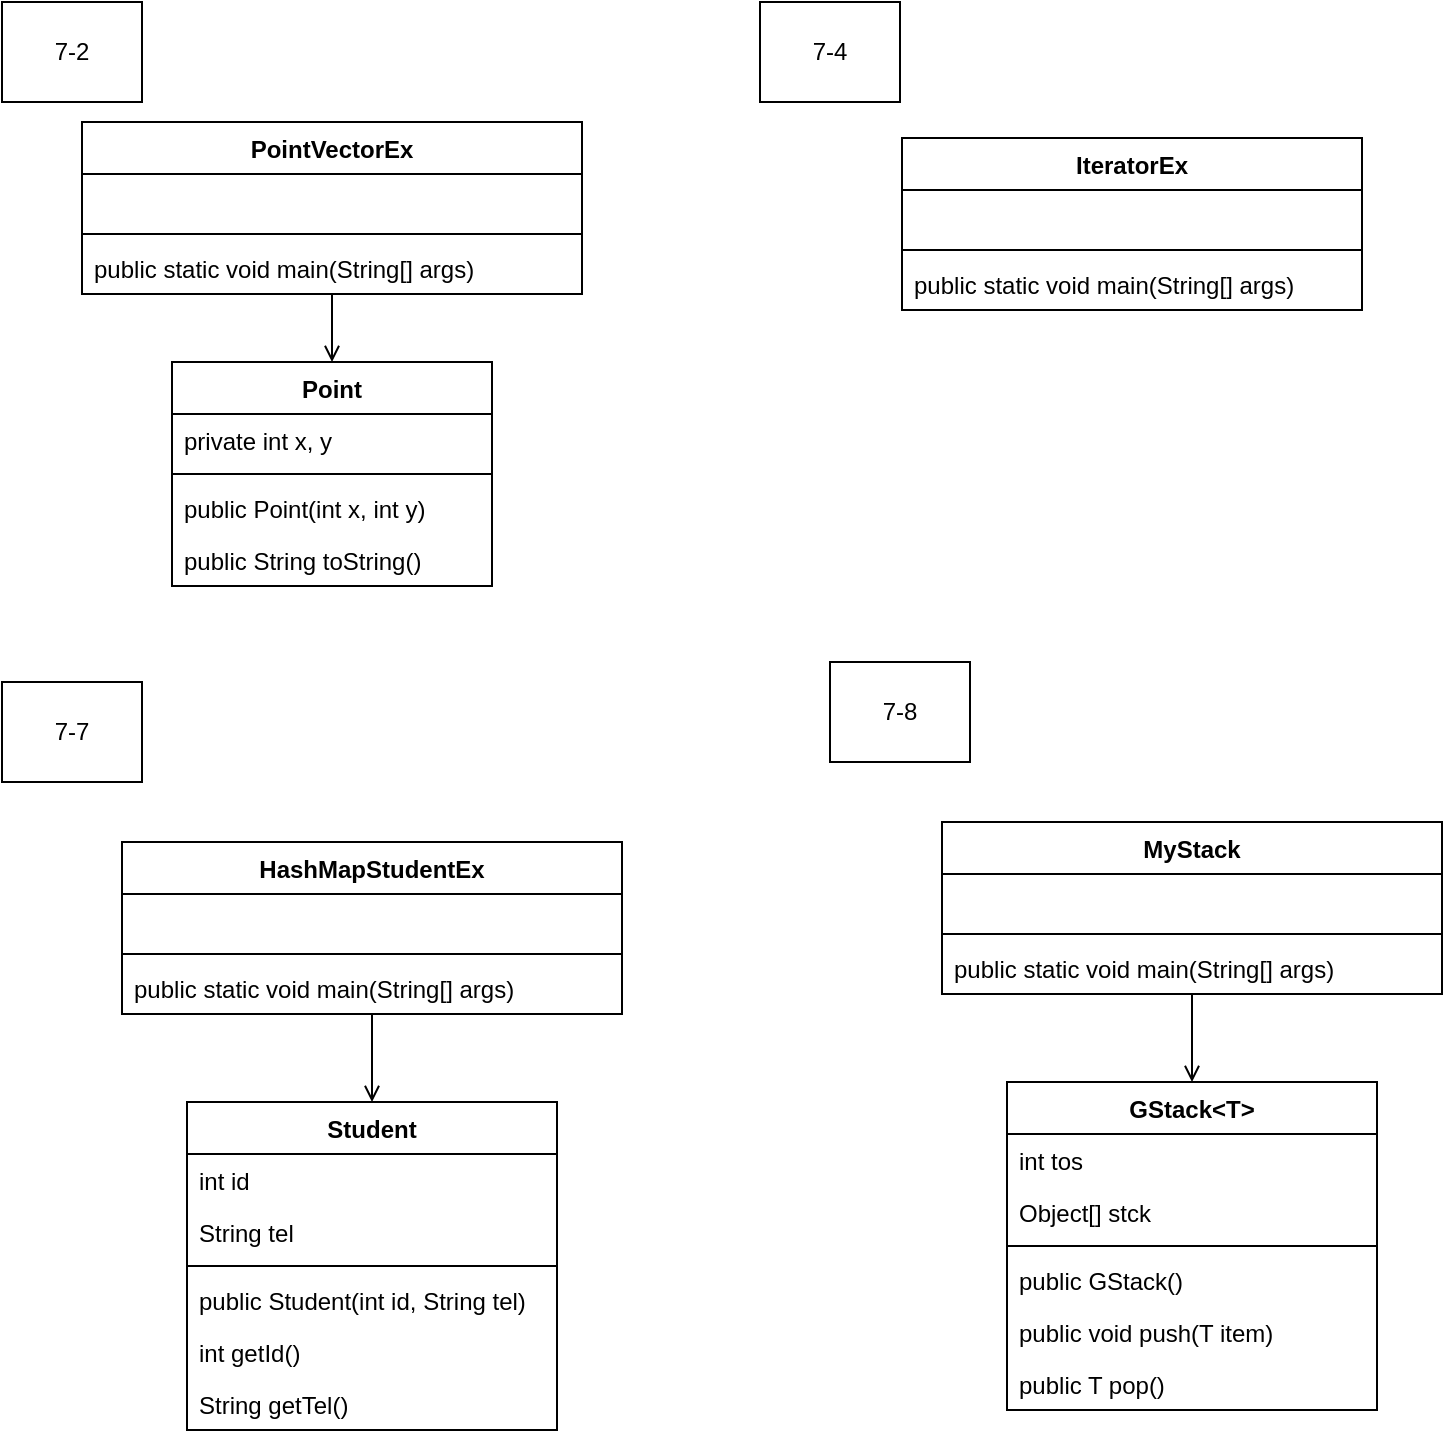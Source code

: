 <mxfile version="14.6.0" type="github">
  <diagram id="iwtJbZ1Wb9TnL9mxIkdo" name="페이지-1">
    <mxGraphModel dx="1066" dy="627" grid="1" gridSize="10" guides="1" tooltips="1" connect="1" arrows="1" fold="1" page="1" pageScale="1" pageWidth="827" pageHeight="1169" math="0" shadow="0">
      <root>
        <mxCell id="0" />
        <mxCell id="1" parent="0" />
        <mxCell id="0WUtd4U0cj4JIALDPt5W-1" value="Point" style="swimlane;fontStyle=1;align=center;verticalAlign=top;childLayout=stackLayout;horizontal=1;startSize=26;horizontalStack=0;resizeParent=1;resizeParentMax=0;resizeLast=0;collapsible=1;marginBottom=0;" vertex="1" parent="1">
          <mxGeometry x="85" y="180" width="160" height="112" as="geometry" />
        </mxCell>
        <mxCell id="0WUtd4U0cj4JIALDPt5W-2" value="private int x, y" style="text;strokeColor=none;fillColor=none;align=left;verticalAlign=top;spacingLeft=4;spacingRight=4;overflow=hidden;rotatable=0;points=[[0,0.5],[1,0.5]];portConstraint=eastwest;" vertex="1" parent="0WUtd4U0cj4JIALDPt5W-1">
          <mxGeometry y="26" width="160" height="26" as="geometry" />
        </mxCell>
        <mxCell id="0WUtd4U0cj4JIALDPt5W-3" value="" style="line;strokeWidth=1;fillColor=none;align=left;verticalAlign=middle;spacingTop=-1;spacingLeft=3;spacingRight=3;rotatable=0;labelPosition=right;points=[];portConstraint=eastwest;" vertex="1" parent="0WUtd4U0cj4JIALDPt5W-1">
          <mxGeometry y="52" width="160" height="8" as="geometry" />
        </mxCell>
        <mxCell id="0WUtd4U0cj4JIALDPt5W-9" value="public Point(int x, int y)" style="text;strokeColor=none;fillColor=none;align=left;verticalAlign=top;spacingLeft=4;spacingRight=4;overflow=hidden;rotatable=0;points=[[0,0.5],[1,0.5]];portConstraint=eastwest;" vertex="1" parent="0WUtd4U0cj4JIALDPt5W-1">
          <mxGeometry y="60" width="160" height="26" as="geometry" />
        </mxCell>
        <mxCell id="0WUtd4U0cj4JIALDPt5W-4" value="public String toString()" style="text;strokeColor=none;fillColor=none;align=left;verticalAlign=top;spacingLeft=4;spacingRight=4;overflow=hidden;rotatable=0;points=[[0,0.5],[1,0.5]];portConstraint=eastwest;" vertex="1" parent="0WUtd4U0cj4JIALDPt5W-1">
          <mxGeometry y="86" width="160" height="26" as="geometry" />
        </mxCell>
        <mxCell id="0WUtd4U0cj4JIALDPt5W-10" style="edgeStyle=orthogonalEdgeStyle;rounded=0;orthogonalLoop=1;jettySize=auto;html=1;entryX=0.5;entryY=0;entryDx=0;entryDy=0;endArrow=open;endFill=0;" edge="1" parent="1" source="0WUtd4U0cj4JIALDPt5W-5" target="0WUtd4U0cj4JIALDPt5W-1">
          <mxGeometry relative="1" as="geometry" />
        </mxCell>
        <mxCell id="0WUtd4U0cj4JIALDPt5W-5" value="PointVectorEx" style="swimlane;fontStyle=1;align=center;verticalAlign=top;childLayout=stackLayout;horizontal=1;startSize=26;horizontalStack=0;resizeParent=1;resizeParentMax=0;resizeLast=0;collapsible=1;marginBottom=0;" vertex="1" parent="1">
          <mxGeometry x="40" y="60" width="250" height="86" as="geometry" />
        </mxCell>
        <mxCell id="0WUtd4U0cj4JIALDPt5W-6" value=" " style="text;strokeColor=none;fillColor=none;align=left;verticalAlign=top;spacingLeft=4;spacingRight=4;overflow=hidden;rotatable=0;points=[[0,0.5],[1,0.5]];portConstraint=eastwest;" vertex="1" parent="0WUtd4U0cj4JIALDPt5W-5">
          <mxGeometry y="26" width="250" height="26" as="geometry" />
        </mxCell>
        <mxCell id="0WUtd4U0cj4JIALDPt5W-7" value="" style="line;strokeWidth=1;fillColor=none;align=left;verticalAlign=middle;spacingTop=-1;spacingLeft=3;spacingRight=3;rotatable=0;labelPosition=right;points=[];portConstraint=eastwest;" vertex="1" parent="0WUtd4U0cj4JIALDPt5W-5">
          <mxGeometry y="52" width="250" height="8" as="geometry" />
        </mxCell>
        <mxCell id="0WUtd4U0cj4JIALDPt5W-8" value="public static void main(String[] args)" style="text;strokeColor=none;fillColor=none;align=left;verticalAlign=top;spacingLeft=4;spacingRight=4;overflow=hidden;rotatable=0;points=[[0,0.5],[1,0.5]];portConstraint=eastwest;" vertex="1" parent="0WUtd4U0cj4JIALDPt5W-5">
          <mxGeometry y="60" width="250" height="26" as="geometry" />
        </mxCell>
        <mxCell id="0WUtd4U0cj4JIALDPt5W-11" value="7-2" style="rounded=0;whiteSpace=wrap;html=1;" vertex="1" parent="1">
          <mxGeometry width="70" height="50" as="geometry" />
        </mxCell>
        <mxCell id="0WUtd4U0cj4JIALDPt5W-12" value="7-4" style="rounded=0;whiteSpace=wrap;html=1;" vertex="1" parent="1">
          <mxGeometry x="379" width="70" height="50" as="geometry" />
        </mxCell>
        <mxCell id="0WUtd4U0cj4JIALDPt5W-13" value="IteratorEx" style="swimlane;fontStyle=1;align=center;verticalAlign=top;childLayout=stackLayout;horizontal=1;startSize=26;horizontalStack=0;resizeParent=1;resizeParentMax=0;resizeLast=0;collapsible=1;marginBottom=0;" vertex="1" parent="1">
          <mxGeometry x="450" y="68" width="230" height="86" as="geometry" />
        </mxCell>
        <mxCell id="0WUtd4U0cj4JIALDPt5W-14" value=" " style="text;strokeColor=none;fillColor=none;align=left;verticalAlign=top;spacingLeft=4;spacingRight=4;overflow=hidden;rotatable=0;points=[[0,0.5],[1,0.5]];portConstraint=eastwest;" vertex="1" parent="0WUtd4U0cj4JIALDPt5W-13">
          <mxGeometry y="26" width="230" height="26" as="geometry" />
        </mxCell>
        <mxCell id="0WUtd4U0cj4JIALDPt5W-15" value="" style="line;strokeWidth=1;fillColor=none;align=left;verticalAlign=middle;spacingTop=-1;spacingLeft=3;spacingRight=3;rotatable=0;labelPosition=right;points=[];portConstraint=eastwest;" vertex="1" parent="0WUtd4U0cj4JIALDPt5W-13">
          <mxGeometry y="52" width="230" height="8" as="geometry" />
        </mxCell>
        <mxCell id="0WUtd4U0cj4JIALDPt5W-17" value="public static void main(String[] args)" style="text;strokeColor=none;fillColor=none;align=left;verticalAlign=top;spacingLeft=4;spacingRight=4;overflow=hidden;rotatable=0;points=[[0,0.5],[1,0.5]];portConstraint=eastwest;" vertex="1" parent="0WUtd4U0cj4JIALDPt5W-13">
          <mxGeometry y="60" width="230" height="26" as="geometry" />
        </mxCell>
        <mxCell id="0WUtd4U0cj4JIALDPt5W-18" value="7-7" style="rounded=0;whiteSpace=wrap;html=1;" vertex="1" parent="1">
          <mxGeometry y="340" width="70" height="50" as="geometry" />
        </mxCell>
        <mxCell id="0WUtd4U0cj4JIALDPt5W-19" value="Student" style="swimlane;fontStyle=1;align=center;verticalAlign=top;childLayout=stackLayout;horizontal=1;startSize=26;horizontalStack=0;resizeParent=1;resizeParentMax=0;resizeLast=0;collapsible=1;marginBottom=0;" vertex="1" parent="1">
          <mxGeometry x="92.5" y="550" width="185" height="164" as="geometry" />
        </mxCell>
        <mxCell id="0WUtd4U0cj4JIALDPt5W-20" value="int id" style="text;strokeColor=none;fillColor=none;align=left;verticalAlign=top;spacingLeft=4;spacingRight=4;overflow=hidden;rotatable=0;points=[[0,0.5],[1,0.5]];portConstraint=eastwest;" vertex="1" parent="0WUtd4U0cj4JIALDPt5W-19">
          <mxGeometry y="26" width="185" height="26" as="geometry" />
        </mxCell>
        <mxCell id="0WUtd4U0cj4JIALDPt5W-24" value="String tel" style="text;strokeColor=none;fillColor=none;align=left;verticalAlign=top;spacingLeft=4;spacingRight=4;overflow=hidden;rotatable=0;points=[[0,0.5],[1,0.5]];portConstraint=eastwest;" vertex="1" parent="0WUtd4U0cj4JIALDPt5W-19">
          <mxGeometry y="52" width="185" height="26" as="geometry" />
        </mxCell>
        <mxCell id="0WUtd4U0cj4JIALDPt5W-21" value="" style="line;strokeWidth=1;fillColor=none;align=left;verticalAlign=middle;spacingTop=-1;spacingLeft=3;spacingRight=3;rotatable=0;labelPosition=right;points=[];portConstraint=eastwest;" vertex="1" parent="0WUtd4U0cj4JIALDPt5W-19">
          <mxGeometry y="78" width="185" height="8" as="geometry" />
        </mxCell>
        <mxCell id="0WUtd4U0cj4JIALDPt5W-22" value="public Student(int id, String tel)" style="text;strokeColor=none;fillColor=none;align=left;verticalAlign=top;spacingLeft=4;spacingRight=4;overflow=hidden;rotatable=0;points=[[0,0.5],[1,0.5]];portConstraint=eastwest;" vertex="1" parent="0WUtd4U0cj4JIALDPt5W-19">
          <mxGeometry y="86" width="185" height="26" as="geometry" />
        </mxCell>
        <mxCell id="0WUtd4U0cj4JIALDPt5W-25" value="int getId()" style="text;strokeColor=none;fillColor=none;align=left;verticalAlign=top;spacingLeft=4;spacingRight=4;overflow=hidden;rotatable=0;points=[[0,0.5],[1,0.5]];portConstraint=eastwest;" vertex="1" parent="0WUtd4U0cj4JIALDPt5W-19">
          <mxGeometry y="112" width="185" height="26" as="geometry" />
        </mxCell>
        <mxCell id="0WUtd4U0cj4JIALDPt5W-23" value="String getTel()" style="text;strokeColor=none;fillColor=none;align=left;verticalAlign=top;spacingLeft=4;spacingRight=4;overflow=hidden;rotatable=0;points=[[0,0.5],[1,0.5]];portConstraint=eastwest;" vertex="1" parent="0WUtd4U0cj4JIALDPt5W-19">
          <mxGeometry y="138" width="185" height="26" as="geometry" />
        </mxCell>
        <mxCell id="0WUtd4U0cj4JIALDPt5W-30" style="edgeStyle=orthogonalEdgeStyle;rounded=0;orthogonalLoop=1;jettySize=auto;html=1;entryX=0.5;entryY=0;entryDx=0;entryDy=0;endArrow=open;endFill=0;" edge="1" parent="1" source="0WUtd4U0cj4JIALDPt5W-26" target="0WUtd4U0cj4JIALDPt5W-19">
          <mxGeometry relative="1" as="geometry" />
        </mxCell>
        <mxCell id="0WUtd4U0cj4JIALDPt5W-26" value="HashMapStudentEx" style="swimlane;fontStyle=1;align=center;verticalAlign=top;childLayout=stackLayout;horizontal=1;startSize=26;horizontalStack=0;resizeParent=1;resizeParentMax=0;resizeLast=0;collapsible=1;marginBottom=0;" vertex="1" parent="1">
          <mxGeometry x="60" y="420" width="250" height="86" as="geometry" />
        </mxCell>
        <mxCell id="0WUtd4U0cj4JIALDPt5W-27" value=" " style="text;strokeColor=none;fillColor=none;align=left;verticalAlign=top;spacingLeft=4;spacingRight=4;overflow=hidden;rotatable=0;points=[[0,0.5],[1,0.5]];portConstraint=eastwest;" vertex="1" parent="0WUtd4U0cj4JIALDPt5W-26">
          <mxGeometry y="26" width="250" height="26" as="geometry" />
        </mxCell>
        <mxCell id="0WUtd4U0cj4JIALDPt5W-28" value="" style="line;strokeWidth=1;fillColor=none;align=left;verticalAlign=middle;spacingTop=-1;spacingLeft=3;spacingRight=3;rotatable=0;labelPosition=right;points=[];portConstraint=eastwest;" vertex="1" parent="0WUtd4U0cj4JIALDPt5W-26">
          <mxGeometry y="52" width="250" height="8" as="geometry" />
        </mxCell>
        <mxCell id="0WUtd4U0cj4JIALDPt5W-29" value="public static void main(String[] args)" style="text;strokeColor=none;fillColor=none;align=left;verticalAlign=top;spacingLeft=4;spacingRight=4;overflow=hidden;rotatable=0;points=[[0,0.5],[1,0.5]];portConstraint=eastwest;" vertex="1" parent="0WUtd4U0cj4JIALDPt5W-26">
          <mxGeometry y="60" width="250" height="26" as="geometry" />
        </mxCell>
        <mxCell id="0WUtd4U0cj4JIALDPt5W-31" value="7-8" style="rounded=0;whiteSpace=wrap;html=1;" vertex="1" parent="1">
          <mxGeometry x="414" y="330" width="70" height="50" as="geometry" />
        </mxCell>
        <mxCell id="0WUtd4U0cj4JIALDPt5W-32" value="GStack&lt;T&gt;" style="swimlane;fontStyle=1;align=center;verticalAlign=top;childLayout=stackLayout;horizontal=1;startSize=26;horizontalStack=0;resizeParent=1;resizeParentMax=0;resizeLast=0;collapsible=1;marginBottom=0;" vertex="1" parent="1">
          <mxGeometry x="502.5" y="540" width="185" height="164" as="geometry" />
        </mxCell>
        <mxCell id="0WUtd4U0cj4JIALDPt5W-33" value="int tos" style="text;strokeColor=none;fillColor=none;align=left;verticalAlign=top;spacingLeft=4;spacingRight=4;overflow=hidden;rotatable=0;points=[[0,0.5],[1,0.5]];portConstraint=eastwest;" vertex="1" parent="0WUtd4U0cj4JIALDPt5W-32">
          <mxGeometry y="26" width="185" height="26" as="geometry" />
        </mxCell>
        <mxCell id="0WUtd4U0cj4JIALDPt5W-34" value="Object[] stck" style="text;strokeColor=none;fillColor=none;align=left;verticalAlign=top;spacingLeft=4;spacingRight=4;overflow=hidden;rotatable=0;points=[[0,0.5],[1,0.5]];portConstraint=eastwest;" vertex="1" parent="0WUtd4U0cj4JIALDPt5W-32">
          <mxGeometry y="52" width="185" height="26" as="geometry" />
        </mxCell>
        <mxCell id="0WUtd4U0cj4JIALDPt5W-35" value="" style="line;strokeWidth=1;fillColor=none;align=left;verticalAlign=middle;spacingTop=-1;spacingLeft=3;spacingRight=3;rotatable=0;labelPosition=right;points=[];portConstraint=eastwest;" vertex="1" parent="0WUtd4U0cj4JIALDPt5W-32">
          <mxGeometry y="78" width="185" height="8" as="geometry" />
        </mxCell>
        <mxCell id="0WUtd4U0cj4JIALDPt5W-36" value="public GStack()" style="text;strokeColor=none;fillColor=none;align=left;verticalAlign=top;spacingLeft=4;spacingRight=4;overflow=hidden;rotatable=0;points=[[0,0.5],[1,0.5]];portConstraint=eastwest;" vertex="1" parent="0WUtd4U0cj4JIALDPt5W-32">
          <mxGeometry y="86" width="185" height="26" as="geometry" />
        </mxCell>
        <mxCell id="0WUtd4U0cj4JIALDPt5W-37" value="public void push(T item)" style="text;strokeColor=none;fillColor=none;align=left;verticalAlign=top;spacingLeft=4;spacingRight=4;overflow=hidden;rotatable=0;points=[[0,0.5],[1,0.5]];portConstraint=eastwest;" vertex="1" parent="0WUtd4U0cj4JIALDPt5W-32">
          <mxGeometry y="112" width="185" height="26" as="geometry" />
        </mxCell>
        <mxCell id="0WUtd4U0cj4JIALDPt5W-38" value="public T pop()" style="text;strokeColor=none;fillColor=none;align=left;verticalAlign=top;spacingLeft=4;spacingRight=4;overflow=hidden;rotatable=0;points=[[0,0.5],[1,0.5]];portConstraint=eastwest;" vertex="1" parent="0WUtd4U0cj4JIALDPt5W-32">
          <mxGeometry y="138" width="185" height="26" as="geometry" />
        </mxCell>
        <mxCell id="0WUtd4U0cj4JIALDPt5W-39" style="edgeStyle=orthogonalEdgeStyle;rounded=0;orthogonalLoop=1;jettySize=auto;html=1;entryX=0.5;entryY=0;entryDx=0;entryDy=0;endArrow=open;endFill=0;" edge="1" parent="1" source="0WUtd4U0cj4JIALDPt5W-40" target="0WUtd4U0cj4JIALDPt5W-32">
          <mxGeometry relative="1" as="geometry" />
        </mxCell>
        <mxCell id="0WUtd4U0cj4JIALDPt5W-40" value="MyStack" style="swimlane;fontStyle=1;align=center;verticalAlign=top;childLayout=stackLayout;horizontal=1;startSize=26;horizontalStack=0;resizeParent=1;resizeParentMax=0;resizeLast=0;collapsible=1;marginBottom=0;" vertex="1" parent="1">
          <mxGeometry x="470" y="410" width="250" height="86" as="geometry" />
        </mxCell>
        <mxCell id="0WUtd4U0cj4JIALDPt5W-41" value=" " style="text;strokeColor=none;fillColor=none;align=left;verticalAlign=top;spacingLeft=4;spacingRight=4;overflow=hidden;rotatable=0;points=[[0,0.5],[1,0.5]];portConstraint=eastwest;" vertex="1" parent="0WUtd4U0cj4JIALDPt5W-40">
          <mxGeometry y="26" width="250" height="26" as="geometry" />
        </mxCell>
        <mxCell id="0WUtd4U0cj4JIALDPt5W-42" value="" style="line;strokeWidth=1;fillColor=none;align=left;verticalAlign=middle;spacingTop=-1;spacingLeft=3;spacingRight=3;rotatable=0;labelPosition=right;points=[];portConstraint=eastwest;" vertex="1" parent="0WUtd4U0cj4JIALDPt5W-40">
          <mxGeometry y="52" width="250" height="8" as="geometry" />
        </mxCell>
        <mxCell id="0WUtd4U0cj4JIALDPt5W-43" value="public static void main(String[] args)" style="text;strokeColor=none;fillColor=none;align=left;verticalAlign=top;spacingLeft=4;spacingRight=4;overflow=hidden;rotatable=0;points=[[0,0.5],[1,0.5]];portConstraint=eastwest;" vertex="1" parent="0WUtd4U0cj4JIALDPt5W-40">
          <mxGeometry y="60" width="250" height="26" as="geometry" />
        </mxCell>
      </root>
    </mxGraphModel>
  </diagram>
</mxfile>
